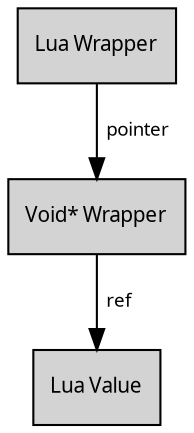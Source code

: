 
# show the relationship between Lua Wrapper, Void* Wrapper and Lua Value.

digraph voidptr {
  graph [ concentrate=true, ratio=auto ];
  node [ fontsize=10, shape=box, fontname=vera, style=filled ];
  edge [ fontsize=9, fontname=vera ];

  wrapper [ label="Lua Wrapper" ];
  voidptr [ label="Void* Wrapper" ];
  value [ label="Lua Value" ];

  wrapper -> voidptr [ label="  pointer" ];
  voidptr -> value [ label="  ref" ];
}

